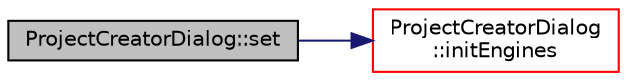 digraph "ProjectCreatorDialog::set"
{
 // LATEX_PDF_SIZE
  edge [fontname="Helvetica",fontsize="10",labelfontname="Helvetica",labelfontsize="10"];
  node [fontname="Helvetica",fontsize="10",shape=record];
  rankdir="LR";
  Node1 [label="ProjectCreatorDialog::set",height=0.2,width=0.4,color="black", fillcolor="grey75", style="filled", fontcolor="black",tooltip=" "];
  Node1 -> Node2 [color="midnightblue",fontsize="10",style="solid",fontname="Helvetica"];
  Node2 [label="ProjectCreatorDialog\l::initEngines",height=0.2,width=0.4,color="red", fillcolor="white", style="filled",URL="$class_project_creator_dialog.html#a2d6f7647235d4b3eaf65c82da0d77fd5",tooltip=" "];
}
